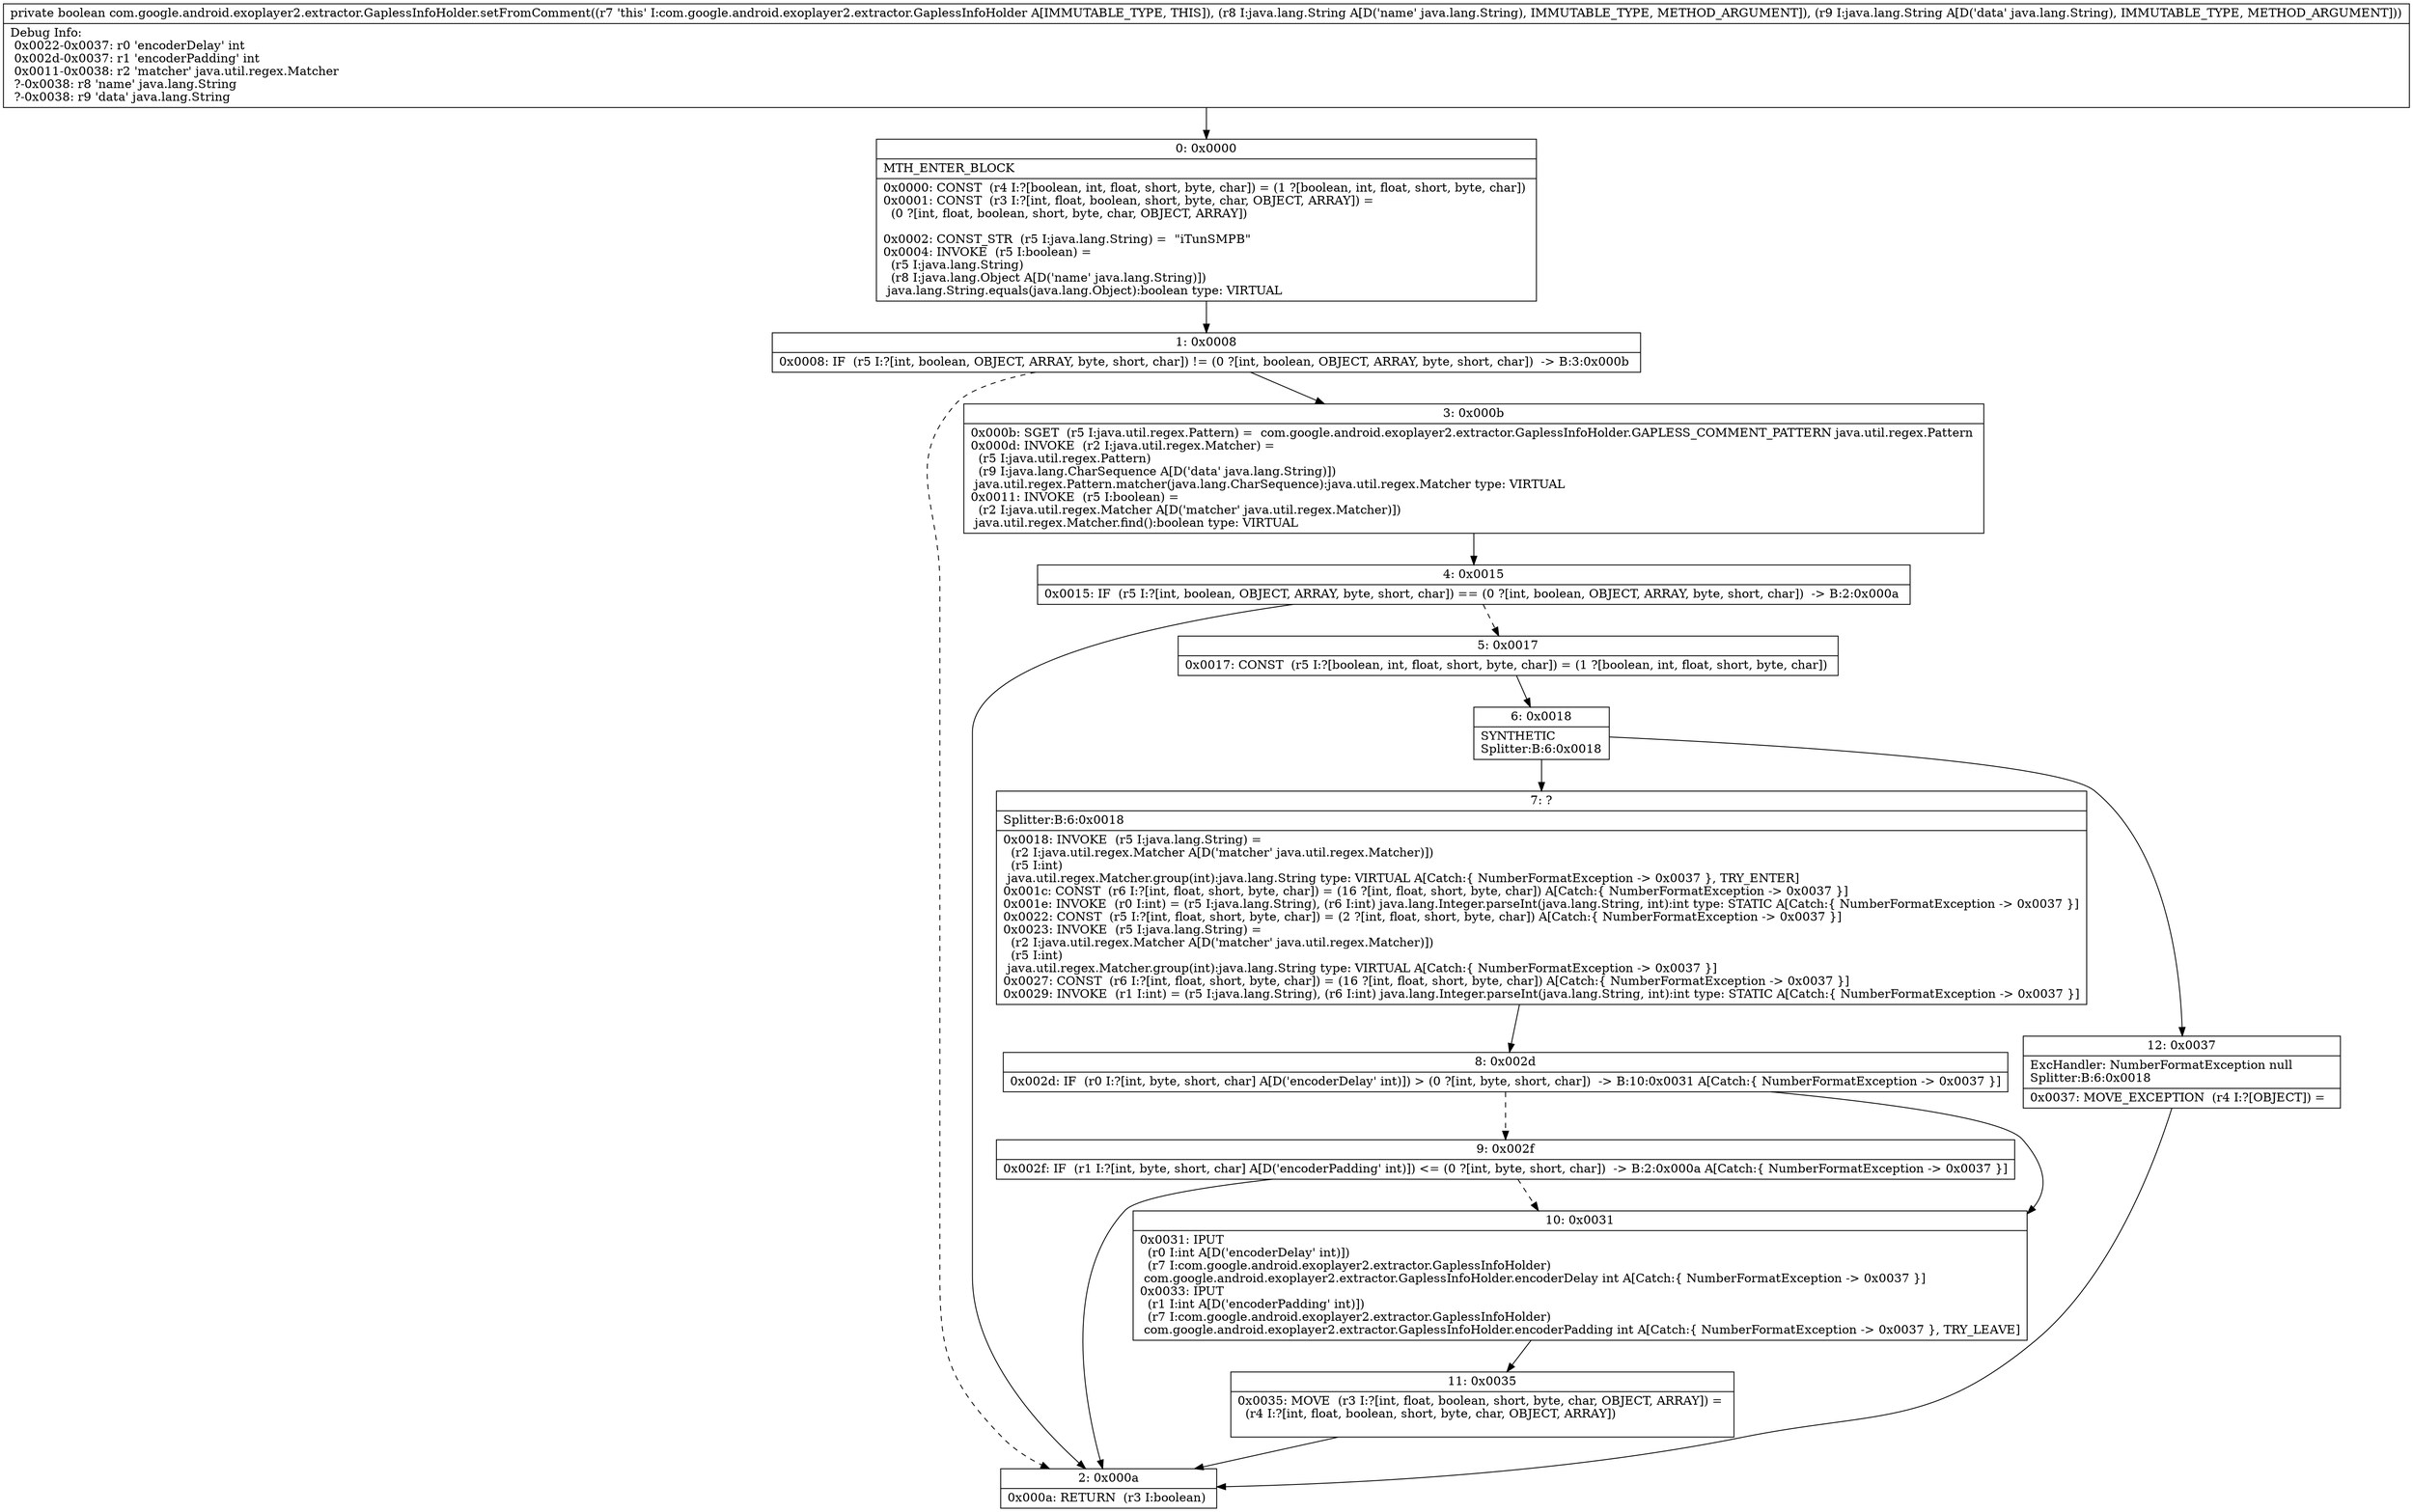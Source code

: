 digraph "CFG forcom.google.android.exoplayer2.extractor.GaplessInfoHolder.setFromComment(Ljava\/lang\/String;Ljava\/lang\/String;)Z" {
Node_0 [shape=record,label="{0\:\ 0x0000|MTH_ENTER_BLOCK\l|0x0000: CONST  (r4 I:?[boolean, int, float, short, byte, char]) = (1 ?[boolean, int, float, short, byte, char]) \l0x0001: CONST  (r3 I:?[int, float, boolean, short, byte, char, OBJECT, ARRAY]) = \l  (0 ?[int, float, boolean, short, byte, char, OBJECT, ARRAY])\l \l0x0002: CONST_STR  (r5 I:java.lang.String) =  \"iTunSMPB\" \l0x0004: INVOKE  (r5 I:boolean) = \l  (r5 I:java.lang.String)\l  (r8 I:java.lang.Object A[D('name' java.lang.String)])\l java.lang.String.equals(java.lang.Object):boolean type: VIRTUAL \l}"];
Node_1 [shape=record,label="{1\:\ 0x0008|0x0008: IF  (r5 I:?[int, boolean, OBJECT, ARRAY, byte, short, char]) != (0 ?[int, boolean, OBJECT, ARRAY, byte, short, char])  \-\> B:3:0x000b \l}"];
Node_2 [shape=record,label="{2\:\ 0x000a|0x000a: RETURN  (r3 I:boolean) \l}"];
Node_3 [shape=record,label="{3\:\ 0x000b|0x000b: SGET  (r5 I:java.util.regex.Pattern) =  com.google.android.exoplayer2.extractor.GaplessInfoHolder.GAPLESS_COMMENT_PATTERN java.util.regex.Pattern \l0x000d: INVOKE  (r2 I:java.util.regex.Matcher) = \l  (r5 I:java.util.regex.Pattern)\l  (r9 I:java.lang.CharSequence A[D('data' java.lang.String)])\l java.util.regex.Pattern.matcher(java.lang.CharSequence):java.util.regex.Matcher type: VIRTUAL \l0x0011: INVOKE  (r5 I:boolean) = \l  (r2 I:java.util.regex.Matcher A[D('matcher' java.util.regex.Matcher)])\l java.util.regex.Matcher.find():boolean type: VIRTUAL \l}"];
Node_4 [shape=record,label="{4\:\ 0x0015|0x0015: IF  (r5 I:?[int, boolean, OBJECT, ARRAY, byte, short, char]) == (0 ?[int, boolean, OBJECT, ARRAY, byte, short, char])  \-\> B:2:0x000a \l}"];
Node_5 [shape=record,label="{5\:\ 0x0017|0x0017: CONST  (r5 I:?[boolean, int, float, short, byte, char]) = (1 ?[boolean, int, float, short, byte, char]) \l}"];
Node_6 [shape=record,label="{6\:\ 0x0018|SYNTHETIC\lSplitter:B:6:0x0018\l}"];
Node_7 [shape=record,label="{7\:\ ?|Splitter:B:6:0x0018\l|0x0018: INVOKE  (r5 I:java.lang.String) = \l  (r2 I:java.util.regex.Matcher A[D('matcher' java.util.regex.Matcher)])\l  (r5 I:int)\l java.util.regex.Matcher.group(int):java.lang.String type: VIRTUAL A[Catch:\{ NumberFormatException \-\> 0x0037 \}, TRY_ENTER]\l0x001c: CONST  (r6 I:?[int, float, short, byte, char]) = (16 ?[int, float, short, byte, char]) A[Catch:\{ NumberFormatException \-\> 0x0037 \}]\l0x001e: INVOKE  (r0 I:int) = (r5 I:java.lang.String), (r6 I:int) java.lang.Integer.parseInt(java.lang.String, int):int type: STATIC A[Catch:\{ NumberFormatException \-\> 0x0037 \}]\l0x0022: CONST  (r5 I:?[int, float, short, byte, char]) = (2 ?[int, float, short, byte, char]) A[Catch:\{ NumberFormatException \-\> 0x0037 \}]\l0x0023: INVOKE  (r5 I:java.lang.String) = \l  (r2 I:java.util.regex.Matcher A[D('matcher' java.util.regex.Matcher)])\l  (r5 I:int)\l java.util.regex.Matcher.group(int):java.lang.String type: VIRTUAL A[Catch:\{ NumberFormatException \-\> 0x0037 \}]\l0x0027: CONST  (r6 I:?[int, float, short, byte, char]) = (16 ?[int, float, short, byte, char]) A[Catch:\{ NumberFormatException \-\> 0x0037 \}]\l0x0029: INVOKE  (r1 I:int) = (r5 I:java.lang.String), (r6 I:int) java.lang.Integer.parseInt(java.lang.String, int):int type: STATIC A[Catch:\{ NumberFormatException \-\> 0x0037 \}]\l}"];
Node_8 [shape=record,label="{8\:\ 0x002d|0x002d: IF  (r0 I:?[int, byte, short, char] A[D('encoderDelay' int)]) \> (0 ?[int, byte, short, char])  \-\> B:10:0x0031 A[Catch:\{ NumberFormatException \-\> 0x0037 \}]\l}"];
Node_9 [shape=record,label="{9\:\ 0x002f|0x002f: IF  (r1 I:?[int, byte, short, char] A[D('encoderPadding' int)]) \<= (0 ?[int, byte, short, char])  \-\> B:2:0x000a A[Catch:\{ NumberFormatException \-\> 0x0037 \}]\l}"];
Node_10 [shape=record,label="{10\:\ 0x0031|0x0031: IPUT  \l  (r0 I:int A[D('encoderDelay' int)])\l  (r7 I:com.google.android.exoplayer2.extractor.GaplessInfoHolder)\l com.google.android.exoplayer2.extractor.GaplessInfoHolder.encoderDelay int A[Catch:\{ NumberFormatException \-\> 0x0037 \}]\l0x0033: IPUT  \l  (r1 I:int A[D('encoderPadding' int)])\l  (r7 I:com.google.android.exoplayer2.extractor.GaplessInfoHolder)\l com.google.android.exoplayer2.extractor.GaplessInfoHolder.encoderPadding int A[Catch:\{ NumberFormatException \-\> 0x0037 \}, TRY_LEAVE]\l}"];
Node_11 [shape=record,label="{11\:\ 0x0035|0x0035: MOVE  (r3 I:?[int, float, boolean, short, byte, char, OBJECT, ARRAY]) = \l  (r4 I:?[int, float, boolean, short, byte, char, OBJECT, ARRAY])\l \l}"];
Node_12 [shape=record,label="{12\:\ 0x0037|ExcHandler: NumberFormatException null\lSplitter:B:6:0x0018\l|0x0037: MOVE_EXCEPTION  (r4 I:?[OBJECT]) =  \l}"];
MethodNode[shape=record,label="{private boolean com.google.android.exoplayer2.extractor.GaplessInfoHolder.setFromComment((r7 'this' I:com.google.android.exoplayer2.extractor.GaplessInfoHolder A[IMMUTABLE_TYPE, THIS]), (r8 I:java.lang.String A[D('name' java.lang.String), IMMUTABLE_TYPE, METHOD_ARGUMENT]), (r9 I:java.lang.String A[D('data' java.lang.String), IMMUTABLE_TYPE, METHOD_ARGUMENT]))  | Debug Info:\l  0x0022\-0x0037: r0 'encoderDelay' int\l  0x002d\-0x0037: r1 'encoderPadding' int\l  0x0011\-0x0038: r2 'matcher' java.util.regex.Matcher\l  ?\-0x0038: r8 'name' java.lang.String\l  ?\-0x0038: r9 'data' java.lang.String\l}"];
MethodNode -> Node_0;
Node_0 -> Node_1;
Node_1 -> Node_2[style=dashed];
Node_1 -> Node_3;
Node_3 -> Node_4;
Node_4 -> Node_2;
Node_4 -> Node_5[style=dashed];
Node_5 -> Node_6;
Node_6 -> Node_7;
Node_6 -> Node_12;
Node_7 -> Node_8;
Node_8 -> Node_9[style=dashed];
Node_8 -> Node_10;
Node_9 -> Node_2;
Node_9 -> Node_10[style=dashed];
Node_10 -> Node_11;
Node_11 -> Node_2;
Node_12 -> Node_2;
}

